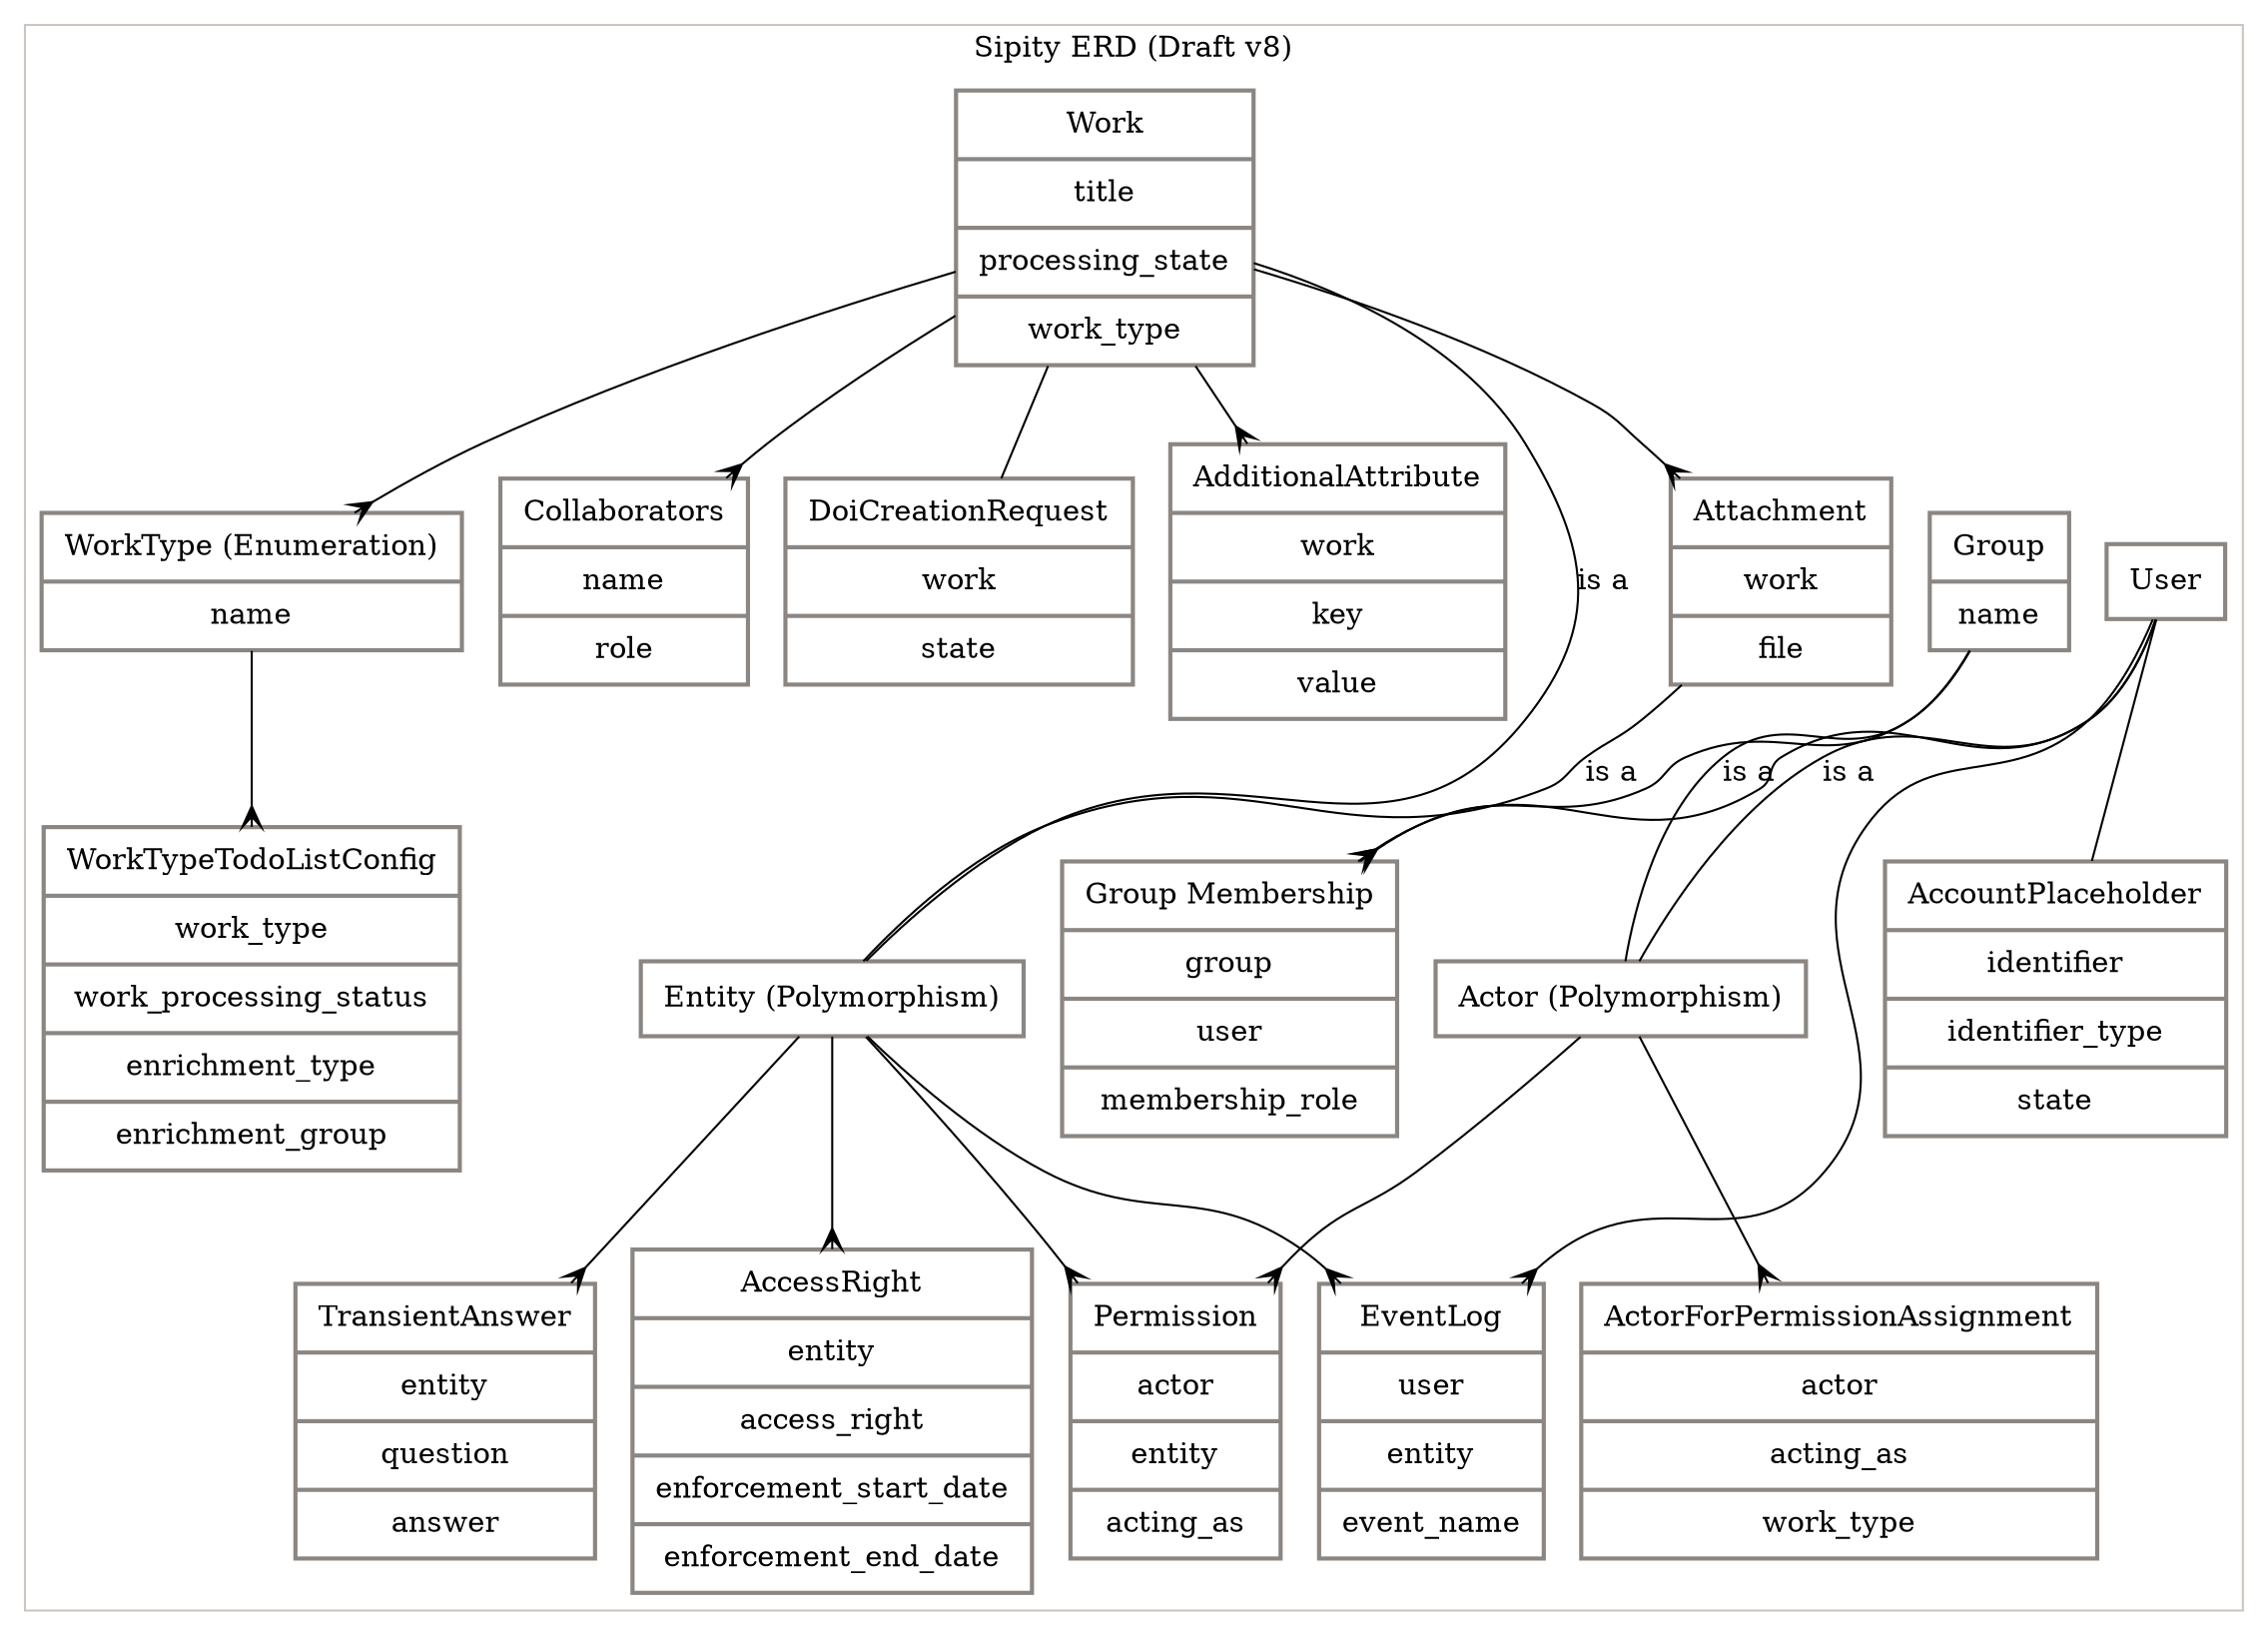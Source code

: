 digraph "G" {
    compound=true;
    node[color="grey15" shape=record penwidth=2 margin="0.15, 0.125"];

    subgraph cluster_0 {
        label="Sipity ERD (Draft v8)"
        color="seashell3"
        node[style=filled fillcolor=white color="seashell4"]
        edge[arrowhead="crow"]

        user[label="{ User }"]
        group_entity[label="{ Group | name }"]
        group_membership[label="{ Group Membership | group | user | membership_role }"]
        work[label="{ Work | title | processing_state | work_type }"]
        work_type[label="{ WorkType (Enumeration)| name }"]
        event_log[label="{ EventLog | user | entity | event_name }"]
        permission[label="{ Permission | actor | entity | acting_as }"]
        collaborators[label="{ Collaborators | name | role }"]
        account_placeholder[label="{ AccountPlaceholder | identifier | identifier_type | state }"]
        doi_creation_request[label="{ DoiCreationRequest | work | state }"]
        additional_attributes[label="{ AdditionalAttribute | work | key | value }"]
        ActorForPermissionAssignment[label="{ ActorForPermissionAssignment | actor | acting_as | work_type }"]
        AccessRight[label="{ AccessRight | entity | access_right | enforcement_start_date | enforcement_end_date }"]
        TransientAnswer[label="{ TransientAnswer | entity | question | answer }"]
        attachment[label="{ Attachment | work | file }"]
        entity[label="Entity (Polymorphism)"]
        actor[label="Actor (Polymorphism)"]
        WorkTypeTodoListConfig[label="{ WorkTypeTodoListConfig | work_type | work_processing_status | enrichment_type | enrichment_group }"]

        user -> group_membership
        group_entity -> group_membership
        work -> attachment
        work -> work_type
        work_type -> WorkTypeTodoListConfig

        attachment -> entity[label="is a" arrowhead=none]
        work -> entity[label="is a" arrowhead=none]

        entity -> AccessRight
        entity -> TransientAnswer
        entity -> permission
        entity -> event_log

        group_entity -> actor[label="is a" arrowhead=none]
        user -> actor[label="is a" arrowhead=none]
        user -> event_log

        actor -> ActorForPermissionAssignment
        actor -> permission

        work -> collaborators
        work -> additional_attributes
        work -> doi_creation_request[arrowhead=none]
        user -> account_placeholder[arrowhead=none]
    }

}

